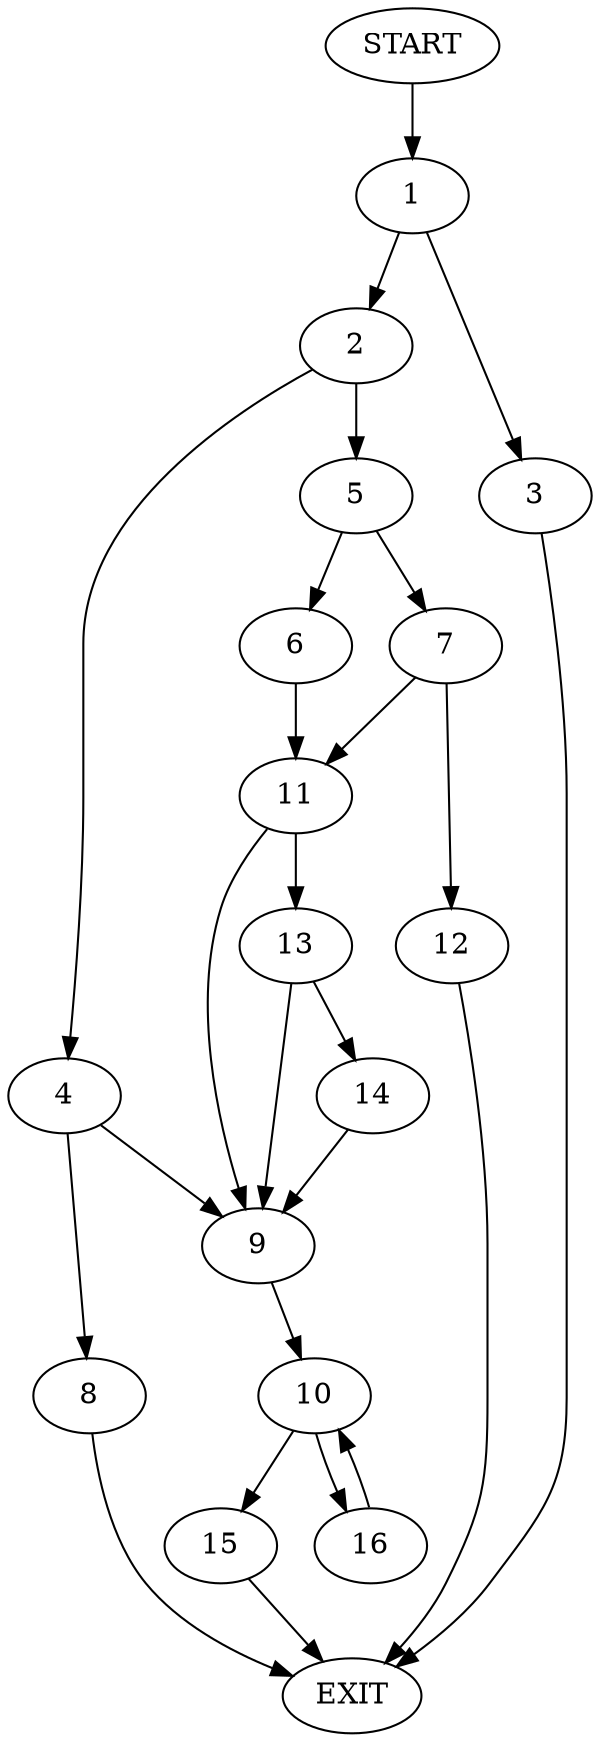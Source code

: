 digraph {
0 [label="START"]
17 [label="EXIT"]
0 -> 1
1 -> 2
1 -> 3
3 -> 17
2 -> 4
2 -> 5
5 -> 6
5 -> 7
4 -> 8
4 -> 9
9 -> 10
8 -> 17
6 -> 11
7 -> 11
7 -> 12
11 -> 13
11 -> 9
12 -> 17
13 -> 14
13 -> 9
14 -> 9
10 -> 15
10 -> 16
15 -> 17
16 -> 10
}
